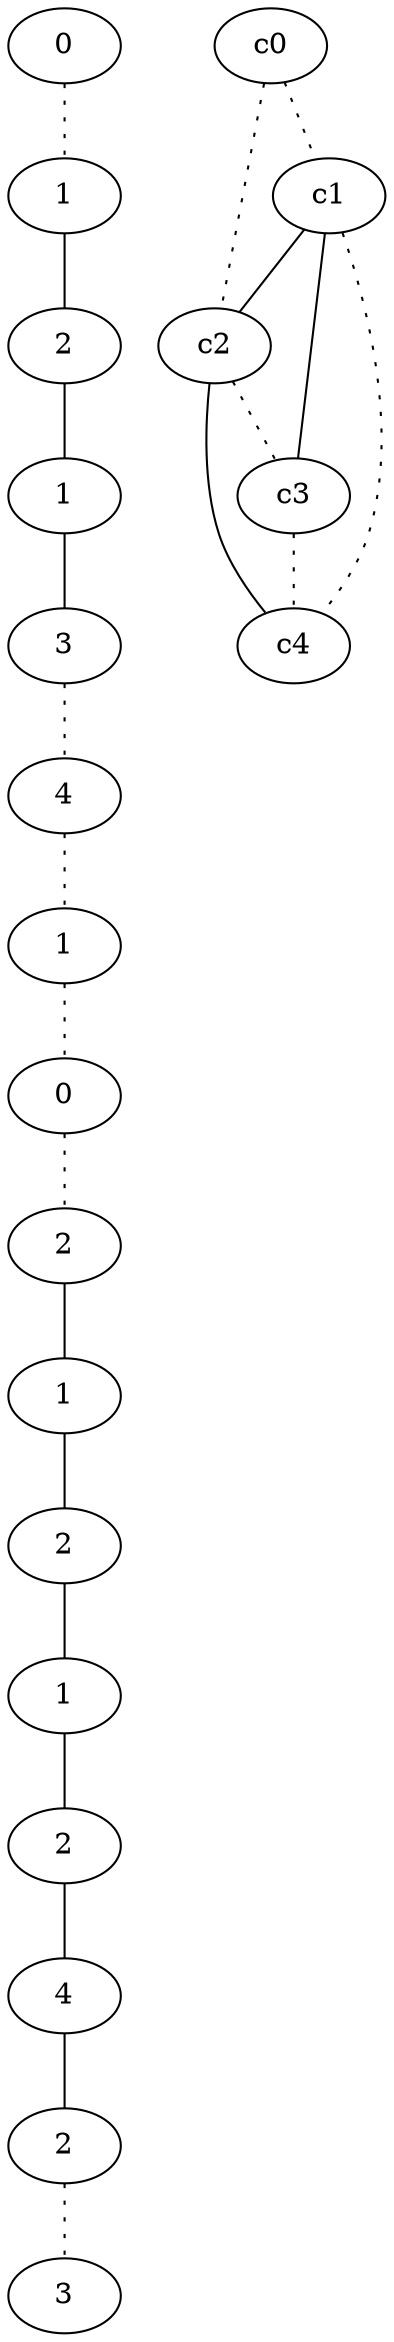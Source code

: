 graph {
a0[label=0];
a1[label=1];
a2[label=2];
a3[label=1];
a4[label=3];
a5[label=4];
a6[label=1];
a7[label=0];
a8[label=2];
a9[label=1];
a10[label=2];
a11[label=1];
a12[label=2];
a13[label=4];
a14[label=2];
a15[label=3];
a0 -- a1 [style=dotted];
a1 -- a2;
a2 -- a3;
a3 -- a4;
a4 -- a5 [style=dotted];
a5 -- a6 [style=dotted];
a6 -- a7 [style=dotted];
a7 -- a8 [style=dotted];
a8 -- a9;
a9 -- a10;
a10 -- a11;
a11 -- a12;
a12 -- a13;
a13 -- a14;
a14 -- a15 [style=dotted];
c0 -- c1 [style=dotted];
c0 -- c2 [style=dotted];
c1 -- c2;
c1 -- c3;
c1 -- c4 [style=dotted];
c2 -- c3 [style=dotted];
c2 -- c4;
c3 -- c4 [style=dotted];
}
